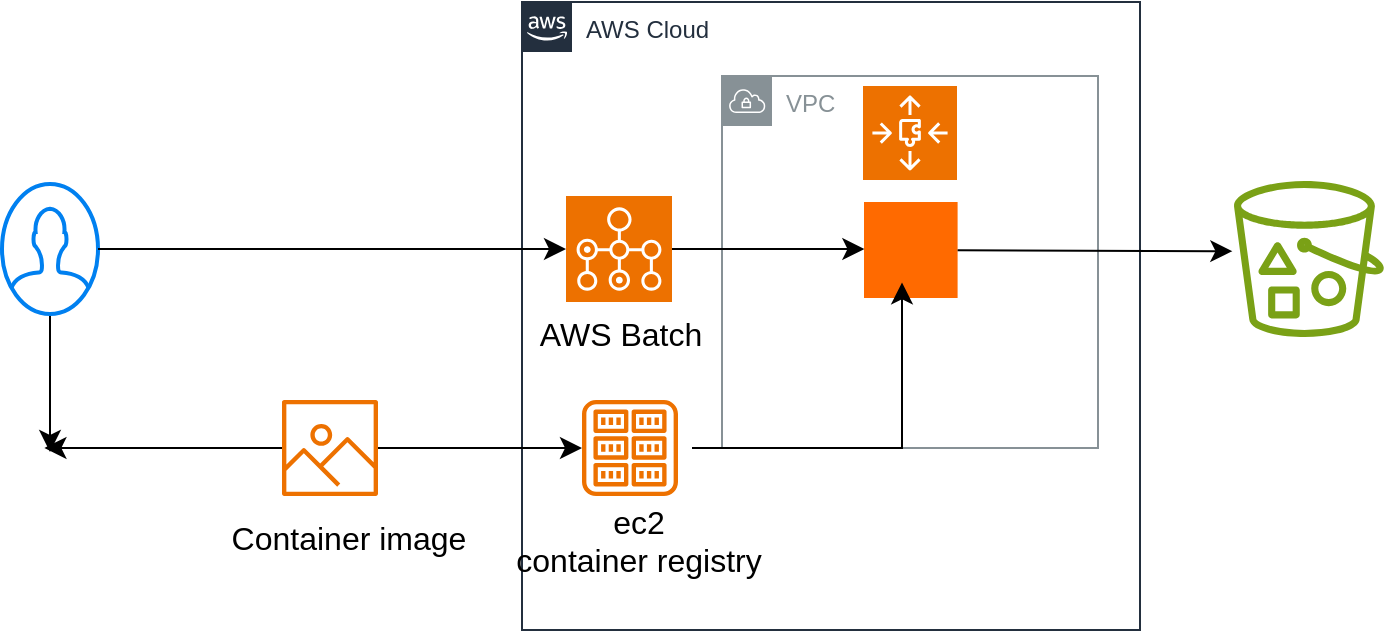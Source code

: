 <mxfile version="26.2.10">
  <diagram name="Page-1" id="Mthqy9D-bH32rcSMieA-">
    <mxGraphModel dx="1444" dy="979" grid="0" gridSize="10" guides="1" tooltips="1" connect="1" arrows="1" fold="1" page="0" pageScale="1" pageWidth="850" pageHeight="1100" math="0" shadow="0">
      <root>
        <mxCell id="0" />
        <mxCell id="1" parent="0" />
        <mxCell id="eYRP21B2h-3SAqEUInPx-23" style="edgeStyle=orthogonalEdgeStyle;rounded=0;orthogonalLoop=1;jettySize=auto;html=1;fontSize=12;startSize=8;endSize=8;" edge="1" parent="1" source="eYRP21B2h-3SAqEUInPx-1">
          <mxGeometry relative="1" as="geometry">
            <mxPoint x="-240" y="220" as="targetPoint" />
          </mxGeometry>
        </mxCell>
        <mxCell id="eYRP21B2h-3SAqEUInPx-1" value="" style="html=1;verticalLabelPosition=bottom;align=center;labelBackgroundColor=#ffffff;verticalAlign=top;strokeWidth=2;strokeColor=#0080F0;shadow=0;dashed=0;shape=mxgraph.ios7.icons.user;" vertex="1" parent="1">
          <mxGeometry x="-264" y="86" width="48" height="65" as="geometry" />
        </mxCell>
        <mxCell id="eYRP21B2h-3SAqEUInPx-4" value="AWS Cloud" style="points=[[0,0],[0.25,0],[0.5,0],[0.75,0],[1,0],[1,0.25],[1,0.5],[1,0.75],[1,1],[0.75,1],[0.5,1],[0.25,1],[0,1],[0,0.75],[0,0.5],[0,0.25]];outlineConnect=0;gradientColor=none;html=1;whiteSpace=wrap;fontSize=12;fontStyle=0;container=1;pointerEvents=0;collapsible=0;recursiveResize=0;shape=mxgraph.aws4.group;grIcon=mxgraph.aws4.group_aws_cloud_alt;strokeColor=#232F3E;fillColor=none;verticalAlign=top;align=left;spacingLeft=30;fontColor=#232F3E;dashed=0;" vertex="1" parent="1">
          <mxGeometry x="-4" y="-5" width="309" height="314" as="geometry" />
        </mxCell>
        <mxCell id="eYRP21B2h-3SAqEUInPx-6" value="VPC" style="sketch=0;outlineConnect=0;gradientColor=none;html=1;whiteSpace=wrap;fontSize=12;fontStyle=0;shape=mxgraph.aws4.group;grIcon=mxgraph.aws4.group_vpc;strokeColor=#879196;fillColor=none;verticalAlign=top;align=left;spacingLeft=30;fontColor=#879196;dashed=0;" vertex="1" parent="eYRP21B2h-3SAqEUInPx-4">
          <mxGeometry x="100" y="37" width="188" height="186" as="geometry" />
        </mxCell>
        <mxCell id="eYRP21B2h-3SAqEUInPx-9" value="" style="sketch=0;outlineConnect=0;fontColor=#232F3E;gradientColor=none;fillColor=#ED7100;strokeColor=none;dashed=0;verticalLabelPosition=bottom;verticalAlign=top;align=center;html=1;fontSize=12;fontStyle=0;aspect=fixed;pointerEvents=1;shape=mxgraph.aws4.registry;" vertex="1" parent="eYRP21B2h-3SAqEUInPx-4">
          <mxGeometry x="30" y="199" width="48" height="48" as="geometry" />
        </mxCell>
        <mxCell id="eYRP21B2h-3SAqEUInPx-11" value="" style="sketch=0;points=[[0,0,0],[0.25,0,0],[0.5,0,0],[0.75,0,0],[1,0,0],[0,1,0],[0.25,1,0],[0.5,1,0],[0.75,1,0],[1,1,0],[0,0.25,0],[0,0.5,0],[0,0.75,0],[1,0.25,0],[1,0.5,0],[1,0.75,0]];outlineConnect=0;fontColor=#232F3E;fillColor=#ED7100;strokeColor=#ffffff;dashed=0;verticalLabelPosition=bottom;verticalAlign=top;align=center;html=1;fontSize=12;fontStyle=0;aspect=fixed;shape=mxgraph.aws4.resourceIcon;resIcon=mxgraph.aws4.batch;" vertex="1" parent="eYRP21B2h-3SAqEUInPx-4">
          <mxGeometry x="22" y="97" width="53" height="53" as="geometry" />
        </mxCell>
        <mxCell id="eYRP21B2h-3SAqEUInPx-14" value="AWS Batch" style="text;html=1;align=center;verticalAlign=middle;resizable=0;points=[];autosize=1;strokeColor=none;fillColor=none;fontSize=16;" vertex="1" parent="eYRP21B2h-3SAqEUInPx-4">
          <mxGeometry x="-1" y="150" width="99" height="31" as="geometry" />
        </mxCell>
        <mxCell id="eYRP21B2h-3SAqEUInPx-15" value="" style="points=[];aspect=fixed;html=1;align=center;shadow=0;dashed=0;fillColor=#FF6A00;strokeColor=none;shape=mxgraph.alibaba_cloud.batchcompute;" vertex="1" parent="eYRP21B2h-3SAqEUInPx-4">
          <mxGeometry x="171" y="100" width="46.8" height="48" as="geometry" />
        </mxCell>
        <mxCell id="eYRP21B2h-3SAqEUInPx-16" style="edgeStyle=none;curved=1;rounded=0;orthogonalLoop=1;jettySize=auto;html=1;entryX=0.004;entryY=0.49;entryDx=0;entryDy=0;entryPerimeter=0;fontSize=12;startSize=8;endSize=8;" edge="1" parent="eYRP21B2h-3SAqEUInPx-4" source="eYRP21B2h-3SAqEUInPx-11" target="eYRP21B2h-3SAqEUInPx-15">
          <mxGeometry relative="1" as="geometry" />
        </mxCell>
        <mxCell id="eYRP21B2h-3SAqEUInPx-19" value="ec2&lt;div&gt;container registry&lt;/div&gt;&lt;div&gt;&lt;br&gt;&lt;/div&gt;" style="text;html=1;align=center;verticalAlign=middle;resizable=0;points=[];autosize=1;strokeColor=none;fillColor=none;fontSize=16;" vertex="1" parent="eYRP21B2h-3SAqEUInPx-4">
          <mxGeometry x="-13" y="244" width="141" height="70" as="geometry" />
        </mxCell>
        <mxCell id="eYRP21B2h-3SAqEUInPx-21" value="" style="sketch=0;points=[[0,0,0],[0.25,0,0],[0.5,0,0],[0.75,0,0],[1,0,0],[0,1,0],[0.25,1,0],[0.5,1,0],[0.75,1,0],[1,1,0],[0,0.25,0],[0,0.5,0],[0,0.75,0],[1,0.25,0],[1,0.5,0],[1,0.75,0]];outlineConnect=0;fontColor=#232F3E;fillColor=#ED7100;strokeColor=#ffffff;dashed=0;verticalLabelPosition=bottom;verticalAlign=top;align=center;html=1;fontSize=12;fontStyle=0;aspect=fixed;shape=mxgraph.aws4.resourceIcon;resIcon=mxgraph.aws4.auto_scaling3;" vertex="1" parent="eYRP21B2h-3SAqEUInPx-4">
          <mxGeometry x="170.5" y="42" width="47" height="47" as="geometry" />
        </mxCell>
        <mxCell id="eYRP21B2h-3SAqEUInPx-29" value="" style="edgeStyle=orthogonalEdgeStyle;orthogonalLoop=1;jettySize=auto;html=1;rounded=0;fontSize=12;startSize=8;endSize=8;entryX=0.406;entryY=0.879;entryDx=0;entryDy=0;entryPerimeter=0;" edge="1" parent="eYRP21B2h-3SAqEUInPx-4">
          <mxGeometry width="120" relative="1" as="geometry">
            <mxPoint x="85" y="223" as="sourcePoint" />
            <mxPoint x="190.001" y="140.192" as="targetPoint" />
            <Array as="points">
              <mxPoint x="190" y="223" />
            </Array>
          </mxGeometry>
        </mxCell>
        <mxCell id="eYRP21B2h-3SAqEUInPx-7" value="" style="sketch=0;outlineConnect=0;fontColor=#232F3E;gradientColor=none;fillColor=#7AA116;strokeColor=none;dashed=0;verticalLabelPosition=bottom;verticalAlign=top;align=center;html=1;fontSize=12;fontStyle=0;aspect=fixed;pointerEvents=1;shape=mxgraph.aws4.bucket_with_objects;" vertex="1" parent="1">
          <mxGeometry x="352" y="84.5" width="75" height="78" as="geometry" />
        </mxCell>
        <mxCell id="eYRP21B2h-3SAqEUInPx-10" style="edgeStyle=none;curved=1;rounded=0;orthogonalLoop=1;jettySize=auto;html=1;fontSize=12;startSize=8;endSize=8;" edge="1" parent="1" source="eYRP21B2h-3SAqEUInPx-8" target="eYRP21B2h-3SAqEUInPx-9">
          <mxGeometry relative="1" as="geometry" />
        </mxCell>
        <mxCell id="eYRP21B2h-3SAqEUInPx-25" style="edgeStyle=none;curved=1;rounded=0;orthogonalLoop=1;jettySize=auto;html=1;fontSize=12;startSize=8;endSize=8;" edge="1" parent="1" source="eYRP21B2h-3SAqEUInPx-8">
          <mxGeometry relative="1" as="geometry">
            <mxPoint x="-242.8" y="218" as="targetPoint" />
          </mxGeometry>
        </mxCell>
        <mxCell id="eYRP21B2h-3SAqEUInPx-8" value="" style="sketch=0;outlineConnect=0;fontColor=#232F3E;gradientColor=none;fillColor=#ED7100;strokeColor=none;dashed=0;verticalLabelPosition=bottom;verticalAlign=top;align=center;html=1;fontSize=12;fontStyle=0;aspect=fixed;pointerEvents=1;shape=mxgraph.aws4.container_registry_image;" vertex="1" parent="1">
          <mxGeometry x="-124" y="194" width="48" height="48" as="geometry" />
        </mxCell>
        <mxCell id="eYRP21B2h-3SAqEUInPx-13" style="edgeStyle=none;curved=1;rounded=0;orthogonalLoop=1;jettySize=auto;html=1;entryX=0;entryY=0.5;entryDx=0;entryDy=0;entryPerimeter=0;fontSize=12;startSize=8;endSize=8;" edge="1" parent="1" source="eYRP21B2h-3SAqEUInPx-1" target="eYRP21B2h-3SAqEUInPx-11">
          <mxGeometry relative="1" as="geometry" />
        </mxCell>
        <mxCell id="eYRP21B2h-3SAqEUInPx-18" style="edgeStyle=none;curved=1;rounded=0;orthogonalLoop=1;jettySize=auto;html=1;entryX=-0.011;entryY=0.45;entryDx=0;entryDy=0;entryPerimeter=0;fontSize=12;startSize=8;endSize=8;" edge="1" parent="1" source="eYRP21B2h-3SAqEUInPx-15" target="eYRP21B2h-3SAqEUInPx-7">
          <mxGeometry relative="1" as="geometry" />
        </mxCell>
        <mxCell id="eYRP21B2h-3SAqEUInPx-20" value="Container image&lt;div&gt;&lt;br&gt;&lt;/div&gt;" style="text;html=1;align=center;verticalAlign=middle;resizable=0;points=[];autosize=1;strokeColor=none;fillColor=none;fontSize=16;" vertex="1" parent="1">
          <mxGeometry x="-159" y="248" width="135" height="50" as="geometry" />
        </mxCell>
      </root>
    </mxGraphModel>
  </diagram>
</mxfile>
